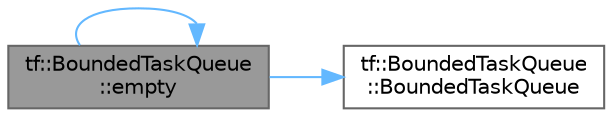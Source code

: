 digraph "tf::BoundedTaskQueue::empty"
{
 // LATEX_PDF_SIZE
  bgcolor="transparent";
  edge [fontname=Helvetica,fontsize=10,labelfontname=Helvetica,labelfontsize=10];
  node [fontname=Helvetica,fontsize=10,shape=box,height=0.2,width=0.4];
  rankdir="LR";
  Node1 [id="Node000001",label="tf::BoundedTaskQueue\l::empty",height=0.2,width=0.4,color="gray40", fillcolor="grey60", style="filled", fontcolor="black",tooltip="queries if the queue is empty at the time of this call"];
  Node1 -> Node2 [id="edge1_Node000001_Node000002",color="steelblue1",style="solid",tooltip=" "];
  Node2 [id="Node000002",label="tf::BoundedTaskQueue\l::BoundedTaskQueue",height=0.2,width=0.4,color="grey40", fillcolor="white", style="filled",URL="$classtf_1_1_bounded_task_queue.html#a4160bb42036d75bc60f95cc189792a3d",tooltip="constructs the queue with a given capacity"];
  Node1 -> Node1 [id="edge2_Node000001_Node000001",color="steelblue1",style="solid",tooltip=" "];
}
